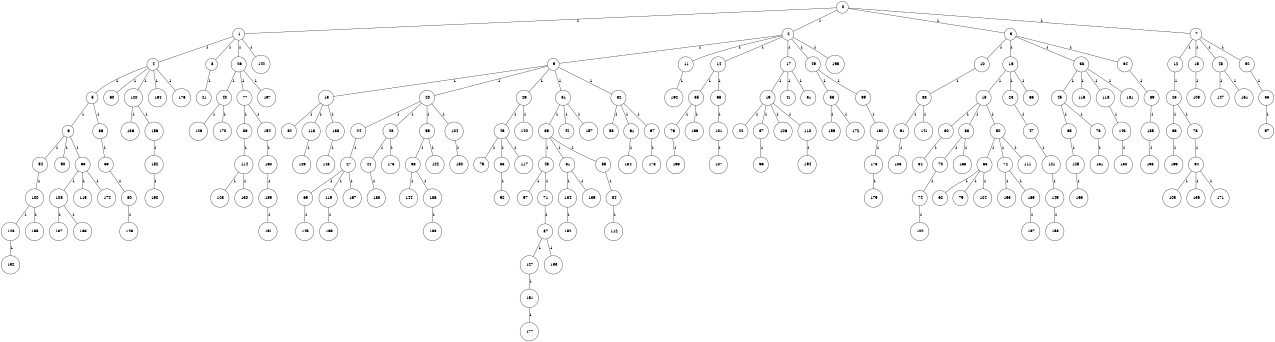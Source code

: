 graph G {
size="8.5,11;"
ratio = "expand;"
fixedsize="true;"
overlap="scale;"
node[shape=circle,width=.12,hight=.12,fontsize=12]
edge[fontsize=12]

0[label=" 0" color=black, pos="0.67678151,2.7773334!"];
1[label=" 1" color=black, pos="2.9388777,0.63437937!"];
2[label=" 2" color=black, pos="0.037684881,2.7927306!"];
3[label=" 3" color=black, pos="0.16143084,2.8442862!"];
4[label=" 4" color=black, pos="2.2547041,2.9781836!"];
5[label=" 5" color=black, pos="1.9219055,2.6483232!"];
6[label=" 6" color=black, pos="2.0996421,1.5323099!"];
7[label=" 7" color=black, pos="0.86531908,0.046889053!"];
8[label=" 8" color=black, pos="1.9989628,1.601157!"];
9[label=" 9" color=black, pos="2.3819176,2.5194685!"];
10[label=" 10" color=black, pos="2.5129093,0.77011844!"];
11[label=" 11" color=black, pos="1.5612585,2.7640668!"];
12[label=" 12" color=black, pos="0.82043188,1.8305512!"];
13[label=" 13" color=black, pos="1.0550058,1.9953184!"];
14[label=" 14" color=black, pos="1.075227,0.6087477!"];
15[label=" 15" color=black, pos="0.56899384,0.48264667!"];
16[label=" 16" color=black, pos="0.47985918,1.5057971!"];
17[label=" 17" color=black, pos="2.3193401,1.2813792!"];
18[label=" 18" color=black, pos="1.3374648,0.50658955!"];
19[label=" 19" color=black, pos="2.6659022,1.7146858!"];
20[label=" 20" color=black, pos="2.0129068,0.22867153!"];
21[label=" 21" color=black, pos="1.0241115,0.22256052!"];
22[label=" 22" color=black, pos="0.75161825,0.039884576!"];
23[label=" 23" color=black, pos="1.486945,1.8885687!"];
24[label=" 24" color=black, pos="1.6063349,0.82858091!"];
25[label=" 25" color=black, pos="0.41963146,2.7579244!"];
26[label=" 26" color=black, pos="2.1614577,0.65581956!"];
27[label=" 27" color=black, pos="2.5351703,1.3136941!"];
28[label=" 28" color=black, pos="0.91574239,0.61598982!"];
29[label=" 29" color=black, pos="0.76635557,0.03919238!"];
30[label=" 30" color=black, pos="1.6698586,2.8385859!"];
31[label=" 31" color=black, pos="1.6016082,1.1236077!"];
32[label=" 32" color=black, pos="2.1215204,1.1336182!"];
33[label=" 33" color=black, pos="1.0621487,1.2982482!"];
34[label=" 34" color=black, pos="1.1560565,2.0509664!"];
35[label=" 35" color=black, pos="2.3245731,1.239304!"];
36[label=" 36" color=black, pos="0.90702616,0.18016935!"];
37[label=" 37" color=black, pos="1.6938442,2.1913556!"];
38[label=" 38" color=black, pos="2.2984387,1.5205063!"];
39[label=" 39" color=black, pos="2.7570961,1.10799!"];
40[label=" 40" color=black, pos="2.5963026,2.4197684!"];
41[label=" 41" color=black, pos="1.1331507,2.8820578!"];
42[label=" 42" color=black, pos="0.67208424,2.9804341!"];
43[label=" 43" color=black, pos="1.2976848,1.2369728!"];
44[label=" 44" color=black, pos="0.075031986,1.8780927!"];
45[label=" 45" color=black, pos="0.63650387,1.1325789!"];
46[label=" 46" color=black, pos="2.0993897,0.83498946!"];
47[label=" 47" color=black, pos="1.2971992,2.7351022!"];
48[label=" 48" color=black, pos="0.18458767,0.55195317!"];
49[label=" 49" color=black, pos="1.8728871,2.6069457!"];
50[label=" 50" color=black, pos="2.3670352,0.54162863!"];
51[label=" 51" color=black, pos="0.80711792,0.86943085!"];
52[label=" 52" color=black, pos="1.1957435,1.6510261!"];
53[label=" 53" color=black, pos="1.8169717,1.76719!"];
54[label=" 54" color=black, pos="2.4366902,1.7728471!"];
55[label=" 55" color=black, pos="2.5451589,1.6273913!"];
56[label=" 56" color=black, pos="0.66281987,1.047485!"];
57[label=" 57" color=black, pos="2.6133554,1.0806783!"];
58[label=" 58" color=black, pos="1.2418105,1.6451105!"];
59[label=" 59" color=black, pos="1.4009083,1.9310783!"];
60[label=" 60" color=black, pos="2.2620649,0.42889926!"];
61[label=" 61" color=black, pos="2.3657094,2.995398!"];
62[label=" 62" color=black, pos="1.7982687,1.5362891!"];
63[label=" 63" color=black, pos="2.2761944,0.073174177!"];
64[label=" 64" color=black, pos="0.34302476,0.47472119!"];
65[label=" 65" color=black, pos="0.77508986,0.93677072!"];
66[label=" 66" color=black, pos="2.1777064,2.0658287!"];
67[label=" 67" color=black, pos="0.096422568,2.1752665!"];
68[label=" 68" color=black, pos="2.5790114,1.437524!"];
69[label=" 69" color=black, pos="1.800255,0.74712041!"];
70[label=" 70" color=black, pos="2.201167,1.9419513!"];
71[label=" 71" color=black, pos="0.44708978,0.41637561!"];
72[label=" 72" color=black, pos="1.1357846,0.74649469!"];
73[label=" 73" color=black, pos="2.4464963,2.9277748!"];
74[label=" 74" color=black, pos="2.2651466,1.2028173!"];
75[label=" 75" color=black, pos="1.9905106,2.7200566!"];
76[label=" 76" color=black, pos="1.9822496,2.5142428!"];
77[label=" 77" color=black, pos="2.5905026,0.38102825!"];
78[label=" 78" color=black, pos="0.54477262,2.269031!"];
79[label=" 79" color=black, pos="2.338105,1.7819769!"];
80[label=" 80" color=black, pos="2.5765034,0.38476406!"];
81[label=" 81" color=black, pos="1.2117371,2.6472022!"];
82[label=" 82" color=black, pos="2.3061424,0.83845288!"];
83[label=" 83" color=black, pos="2.2281033,2.8661749!"];
84[label=" 84" color=black, pos="0.71609012,2.9928574!"];
85[label=" 85" color=black, pos="2.6417809,1.0982623!"];
86[label=" 86" color=black, pos="0.69686519,2.1784159!"];
87[label=" 87" color=black, pos="1.0526998,0.50885971!"];
88[label=" 88" color=black, pos="0.48886447,1.6522028!"];
89[label=" 89" color=black, pos="0.20616266,0.1774852!"];
90[label=" 90" color=black, pos="2.1494245,1.8089581!"];
91[label=" 91" color=black, pos="2.5744476,1.5878806!"];
92[label=" 92" color=black, pos="2.0555507,2.5971304!"];
93[label=" 93" color=black, pos="0.95462373,0.88388502!"];
94[label=" 94" color=black, pos="2.0626859,0.68645906!"];
95[label=" 95" color=black, pos="0.02269373,2.7445889!"];
96[label=" 96" color=black, pos="1.0889425,0.21215972!"];
97[label=" 97" color=black, pos="2.6961966,2.8074103!"];
98[label=" 98" color=black, pos="0.40558301,1.2231489!"];
99[label=" 99" color=black, pos="2.2915013,0.27056829!"];
100[label=" 100" color=black, pos="0.39176754,2.0443836!"];
101[label=" 101" color=black, pos="0.56309136,0.99788019!"];
102[label=" 102" color=black, pos="2.9905695,1.741163!"];
103[label=" 103" color=black, pos="1.879658,1.5248214!"];
104[label=" 104" color=black, pos="2.8825434,2.2637058!"];
105[label=" 105" color=black, pos="2.1266261,1.4243611!"];
106[label=" 106" color=black, pos="0.68748439,2.5122397!"];
107[label=" 107" color=black, pos="0.45853946,0.32603775!"];
108[label=" 108" color=black, pos="0.65050665,1.1966983!"];
109[label=" 109" color=black, pos="1.2986899,1.8393753!"];
110[label=" 110" color=black, pos="0.87891773,1.3025226!"];
111[label=" 111" color=black, pos="2.0662901,2.7271763!"];
112[label=" 112" color=black, pos="1.5643252,2.5275736!"];
113[label=" 113" color=black, pos="1.0619982,0.22316037!"];
114[label=" 114" color=black, pos="2.5994447,1.7284683!"];
115[label=" 115" color=black, pos="1.518208,0.90829112!"];
116[label=" 116" color=black, pos="2.4249274,2.3823127!"];
117[label=" 117" color=black, pos="0.29956787,2.0128767!"];
118[label=" 118" color=black, pos="0.80222622,0.93706136!"];
119[label=" 119" color=black, pos="2.1427434,0.81734984!"];
120[label=" 120" color=black, pos="0.65511979,2.3980199!"];
121[label=" 121" color=black, pos="1.2968581,1.4666005!"];
122[label=" 122" color=black, pos="1.3565803,2.9542868!"];
123[label=" 123" color=black, pos="1.2495748,0.043502958!"];
124[label=" 124" color=black, pos="1.9675674,2.3981194!"];
125[label=" 125" color=black, pos="1.6475036,0.44562084!"];
126[label=" 126" color=black, pos="0.72639544,2.3182461!"];
127[label=" 127" color=black, pos="2.0469199,2.5762074!"];
128[label=" 128" color=black, pos="0.48051936,1.4191576!"];
129[label=" 129" color=black, pos="0.59540753,1.6736802!"];
130[label=" 130" color=black, pos="1.0808269,2.8267761!"];
131[label=" 131" color=black, pos="1.490545,2.0049039!"];
132[label=" 132" color=black, pos="1.2960947,1.7252476!"];
133[label=" 133" color=black, pos="1.8140194,2.3933281!"];
134[label=" 134" color=black, pos="0.55355063,2.4095537!"];
135[label=" 135" color=black, pos="2.8471702,2.3025102!"];
136[label=" 136" color=black, pos="1.9599884,0.10506701!"];
137[label=" 137" color=black, pos="2.6074259,2.5073838!"];
138[label=" 138" color=black, pos="1.4067142,1.0186545!"];
139[label=" 139" color=black, pos="2.204439,0.35537153!"];
140[label=" 140" color=black, pos="2.4265817,1.444132!"];
141[label=" 141" color=black, pos="2.2514876,2.7810161!"];
142[label=" 142" color=black, pos="0.54903434,1.4055087!"];
143[label=" 143" color=black, pos="1.1763309,1.7238941!"];
144[label=" 144" color=black, pos="2.4296867,1.6917152!"];
145[label=" 145" color=black, pos="2.6077083,1.7253654!"];
146[label=" 146" color=black, pos="2.5332589,1.9116817!"];
147[label=" 147" color=black, pos="0.76757835,0.23823153!"];
148[label=" 148" color=black, pos="2.3476723,2.4347613!"];
149[label=" 149" color=black, pos="2.5198236,2.4041981!"];
150[label=" 150" color=black, pos="1.4063471,2.4650625!"];
151[label=" 151" color=black, pos="2.5177257,1.7189972!"];
152[label=" 152" color=black, pos="2.0179177,2.984525!"];
153[label=" 153" color=black, pos="0.60981143,0.64004854!"];
154[label=" 154" color=black, pos="2.4539104,2.8807682!"];
155[label=" 155" color=black, pos="1.8187834,2.4156488!"];
156[label=" 156" color=black, pos="0.80136322,2.7656157!"];
157[label=" 157" color=black, pos="2.0661874,2.3900448!"];
158[label=" 158" color=black, pos="1.9795206,2.0552124!"];
159[label=" 159" color=black, pos="2.044064,2.4446587!"];
160[label=" 160" color=black, pos="1.184922,1.6876078!"];
161[label=" 161" color=black, pos="0.13907408,2.9378038!"];
162[label=" 162" color=black, pos="0.87938652,2.8144732!"];
163[label=" 163" color=black, pos="2.9375716,1.8646257!"];
164[label=" 164" color=black, pos="1.080532,1.0601217!"];
165[label=" 165" color=black, pos="2.8000551,1.6192538!"];
166[label=" 166" color=black, pos="0.30527384,0.27682197!"];
167[label=" 167" color=black, pos="2.4486757,0.41131951!"];
168[label=" 168" color=black, pos="2.1506643,0.42833117!"];
169[label=" 169" color=black, pos="2.4265836,0.88272283!"];
170[label=" 170" color=black, pos="2.1847069,1.00414!"];
171[label=" 171" color=black, pos="2.927318,2.8612133!"];
172[label=" 172" color=black, pos="0.49900712,2.1545693!"];
173[label=" 173" color=black, pos="1.3715015,1.078638!"];
174[label=" 174" color=black, pos="0.44828921,2.0261132!"];
175[label=" 175" color=black, pos="2.0769406,2.5305626!"];
176[label=" 176" color=black, pos="1.53636,1.5173432!"];
177[label=" 177" color=black, pos="0.32502875,2.2689136!"];
178[label=" 178" color=black, pos="2.0972621,2.6320141!"];
179[label=" 179" color=black, pos="0.14181939,0.032429969!"];
180[label=" 180" color=black, pos="2.4145625,1.9398888!"];
181[label=" 181" color=black, pos="2.9608224,0.4628394!"];
182[label=" 182" color=black, pos="1.3739867,2.3060765!"];
183[label=" 183" color=black, pos="1.9263853,0.67853208!"];
184[label=" 184" color=black, pos="2.7955329,0.42568872!"];
185[label=" 185" color=black, pos="1.5959414,2.6302973!"];
186[label=" 186" color=black, pos="1.967656,1.7177835!"];
187[label=" 187" color=black, pos="2.7555389,1.7503019!"];
188[label=" 188" color=black, pos="2.9372127,2.9561654!"];
189[label=" 189" color=black, pos="1.7087174,1.3071467!"];
190[label=" 190" color=black, pos="1.9079574,1.5336313!"];
191[label=" 191" color=black, pos="0.44986231,2.2970878!"];
192[label=" 192" color=black, pos="1.4080387,2.3659569!"];
193[label=" 193" color=black, pos="1.4173789,1.6971835!"];
194[label=" 194" color=black, pos="0.25856567,0.49451021!"];
195[label=" 195" color=black, pos="2.1651804,0.18420591!"];
196[label=" 196" color=black, pos="1.9350028,0.00042817276!"];
197[label=" 197" color=black, pos="1.5593761,0.7264242!"];
198[label=" 198" color=black, pos="2.920798,0.30167606!"];
199[label=" 199" color=black, pos="1.4722188,1.6160556!"];
0--1[label="1"]
0--2[label="1"]
0--3[label="1"]
0--7[label="1"]
1--4[label="1"]
1--8[label="1"]
1--26[label="1"]
1--142[label="1"]
2--9[label="1"]
2--11[label="1"]
2--14[label="1"]
2--17[label="1"]
2--49[label="1"]
2--195[label="1"]
3--10[label="1"]
3--16[label="1"]
3--38[label="1"]
3--64[label="1"]
4--5[label="1"]
4--60[label="1"]
4--120[label="1"]
4--164[label="1"]
4--176[label="1"]
5--6[label="1"]
5--36[label="1"]
6--54[label="1"]
6--90[label="1"]
6--93[label="1"]
7--12[label="1"]
7--15[label="1"]
7--48[label="1"]
7--52[label="1"]
8--21[label="1"]
9--13[label="1"]
9--20[label="1"]
9--29[label="1"]
9--31[label="1"]
9--32[label="1"]
10--88[label="1"]
11--192[label="1"]
12--25[label="1"]
13--82[label="1"]
13--113[label="1"]
13--138[label="1"]
14--35[label="1"]
14--68[label="1"]
15--109[label="1"]
16--18[label="1"]
16--23[label="1"]
16--66[label="1"]
17--19[label="1"]
17--41[label="1"]
17--51[label="1"]
18--30[label="1"]
18--33[label="1"]
18--50[label="1"]
19--22[label="1"]
19--37[label="1"]
19--106[label="1"]
19--110[label="1"]
20--24[label="1"]
20--28[label="1"]
20--95[label="1"]
20--104[label="1"]
23--47[label="1"]
24--27[label="1"]
25--63[label="1"]
25--78[label="1"]
26--40[label="1"]
26--77[label="1"]
26--197[label="1"]
27--69[label="1"]
27--119[label="1"]
27--167[label="1"]
28--44[label="1"]
28--175[label="1"]
29--46[label="1"]
29--140[label="1"]
30--34[label="1"]
31--39[label="1"]
31--42[label="1"]
31--157[label="1"]
32--58[label="1"]
32--61[label="1"]
32--67[label="1"]
33--70[label="1"]
33--168[label="1"]
35--76[label="1"]
35--166[label="1"]
36--59[label="1"]
37--96[label="1"]
38--45[label="1"]
38--116[label="1"]
38--118[label="1"]
38--181[label="1"]
39--43[label="1"]
39--81[label="1"]
39--83[label="1"]
40--126[label="1"]
40--170[label="1"]
43--57[label="1"]
43--71[label="1"]
44--183[label="1"]
45--65[label="1"]
45--73[label="1"]
46--75[label="1"]
46--85[label="1"]
46--117[label="1"]
47--121[label="1"]
48--147[label="1"]
48--161[label="1"]
49--56[label="1"]
49--99[label="1"]
50--53[label="1"]
50--72[label="1"]
50--111[label="1"]
52--55[label="1"]
53--62[label="1"]
53--79[label="1"]
53--124[label="1"]
54--100[label="1"]
55--97[label="1"]
56--159[label="1"]
56--172[label="1"]
59--80[label="1"]
61--184[label="1"]
63--199[label="1"]
64--89[label="1"]
65--125[label="1"]
67--178[label="1"]
68--101[label="1"]
69--145[label="1"]
70--74[label="1"]
71--87[label="1"]
72--153[label="1"]
72--165[label="1"]
73--131[label="1"]
74--102[label="1"]
76--196[label="1"]
77--86[label="1"]
77--154[label="1"]
78--94[label="1"]
80--146[label="1"]
81--134[label="1"]
81--139[label="1"]
83--84[label="1"]
84--112[label="1"]
85--92[label="1"]
86--114[label="1"]
87--127[label="1"]
87--133[label="1"]
88--91[label="1"]
88--141[label="1"]
89--185[label="1"]
91--103[label="1"]
93--108[label="1"]
93--115[label="1"]
93--174[label="1"]
94--105[label="1"]
94--135[label="1"]
94--171[label="1"]
95--98[label="1"]
95--122[label="1"]
98--144[label="1"]
98--186[label="1"]
99--162[label="1"]
100--128[label="1"]
100--155[label="1"]
101--107[label="1"]
104--180[label="1"]
108--137[label="1"]
108--163[label="1"]
110--194[label="1"]
113--129[label="1"]
114--123[label="1"]
114--130[label="1"]
118--143[label="1"]
119--169[label="1"]
120--136[label="1"]
120--156[label="1"]
121--149[label="1"]
125--193[label="1"]
127--151[label="1"]
128--132[label="1"]
134--152[label="1"]
138--148[label="1"]
143--150[label="1"]
149--158[label="1"]
151--177[label="1"]
154--160[label="1"]
156--182[label="1"]
160--189[label="1"]
162--173[label="1"]
165--187[label="1"]
173--179[label="1"]
182--190[label="1"]
185--198[label="1"]
186--188[label="1"]
189--191[label="1"]

}
